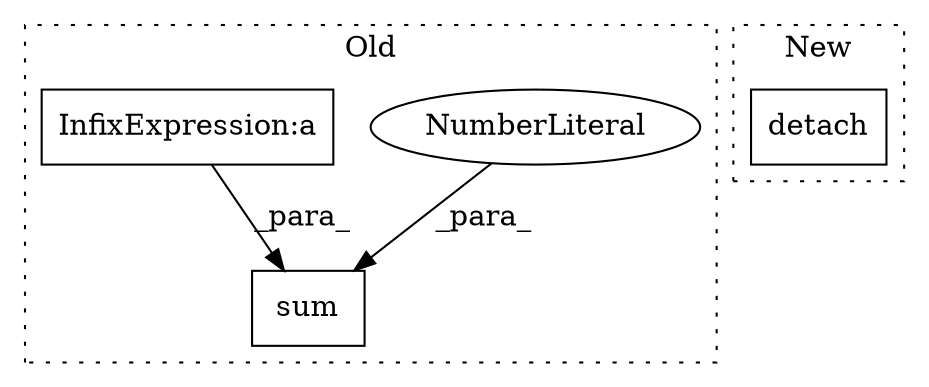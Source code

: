digraph G {
subgraph cluster0 {
1 [label="sum" a="32" s="4670,4737" l="4,1" shape="box"];
3 [label="NumberLiteral" a="34" s="4736" l="1" shape="ellipse"];
4 [label="InfixExpression:a" a="27" s="4701" l="3" shape="box"];
label = "Old";
style="dotted";
}
subgraph cluster1 {
2 [label="detach" a="32" s="5107" l="8" shape="box"];
label = "New";
style="dotted";
}
3 -> 1 [label="_para_"];
4 -> 1 [label="_para_"];
}